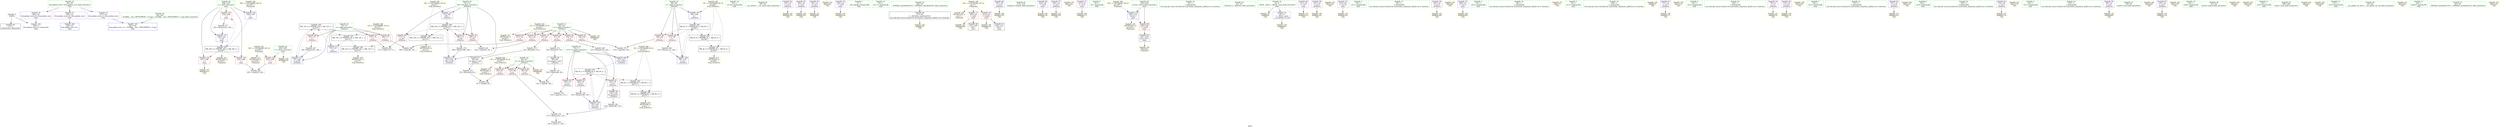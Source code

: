 digraph "SVFG" {
	label="SVFG";

	Node0x55891f157420 [shape=record,color=grey,label="{NodeID: 0\nNullPtr}"];
	Node0x55891f157420 -> Node0x55891f16e0e0[style=solid];
	Node0x55891f157420 -> Node0x55891f16ec30[style=solid];
	Node0x55891f1775a0 [shape=record,color=grey,label="{NodeID: 180\n225 = cmp(223, 224, )\n}"];
	Node0x55891f16e480 [shape=record,color=red,label="{NodeID: 97\n170\<--74\n\<--j\n_Z5Solvev\n}"];
	Node0x55891f16e480 -> Node0x55891f177d20[style=solid];
	Node0x55891f16c520 [shape=record,color=green,label="{NodeID: 14\n30\<--1\n.str.10\<--dummyObj\nGlob }"];
	Node0x55891f172970 [shape=record,color=black,label="{NodeID: 194\nMR_6V_4 = PHI(MR_6V_5, MR_6V_3, )\npts\{69 \}\n}"];
	Node0x55891f172970 -> Node0x55891f1714e0[style=dashed];
	Node0x55891f172970 -> Node0x55891f1715b0[style=dashed];
	Node0x55891f172970 -> Node0x55891f16ee00[style=dashed];
	Node0x55891f172970 -> Node0x55891f17dd30[style=dashed];
	Node0x55891f16f070 [shape=record,color=blue,label="{NodeID: 111\n72\<--106\ni30\<--\n_Z5Solvev\n}"];
	Node0x55891f16f070 -> Node0x55891f180650[style=dashed];
	Node0x55891f16d190 [shape=record,color=green,label="{NodeID: 28\n49\<--50\n__cxa_atexit\<--__cxa_atexit_field_insensitive\n}"];
	Node0x55891f1827a0 [shape=record,color=yellow,style=double,label="{NodeID: 208\n12V_1 = ENCHI(MR_12V_0)\npts\{75 \}\nFun[_Z5Solvev]}"];
	Node0x55891f1827a0 -> Node0x55891f17d830[style=dashed];
	Node0x55891f1827a0 -> Node0x55891f180b50[style=dashed];
	Node0x55891f1743a0 [shape=record,color=yellow,style=double,label="{NodeID: 125\nAPARM(153)\nCS[]}"];
	Node0x55891f16de10 [shape=record,color=green,label="{NodeID: 42\n206\<--207\ni\<--i_field_insensitive\nmain\n}"];
	Node0x55891f16de10 -> Node0x55891f16e7c0[style=solid];
	Node0x55891f16de10 -> Node0x55891f16e890[style=solid];
	Node0x55891f16de10 -> Node0x55891f16e960[style=solid];
	Node0x55891f16de10 -> Node0x55891f173c50[style=solid];
	Node0x55891f16de10 -> Node0x55891f173d20[style=solid];
	Node0x55891f174f00 [shape=record,color=yellow,style=double,label="{NodeID: 139\nAPARM(185)\nCS[]}"];
	Node0x55891f16fa50 [shape=record,color=purple,label="{NodeID: 56\n94\<--12\n\<--.str.2\n_Z5Solvev\n}"];
	Node0x55891f16fa50 -> Node0x55891f174060[style=solid];
	Node0x55891f175920 [shape=record,color=yellow,style=double,label="{NodeID: 153\nARet(145)\nCS[]}"];
	Node0x55891f1705b0 [shape=record,color=purple,label="{NodeID: 70\n216\<--25\n\<--.str.8\nmain\n}"];
	Node0x55891f1705b0 -> Node0x55891f175240[style=solid];
	Node0x55891f176220 [shape=record,color=grey,label="{NodeID: 167\n182 = Binary(181, 106, )\n}"];
	Node0x55891f176220 -> Node0x55891f16f210[style=solid];
	Node0x55891f1711a0 [shape=record,color=red,label="{NodeID: 84\n167\<--64\n\<--n\n_Z5Solvev\n}"];
	Node0x55891f1711a0 -> Node0x55891f177ea0[style=solid];
	Node0x55891f157db0 [shape=record,color=green,label="{NodeID: 1\n7\<--1\n__dso_handle\<--dummyObj\nGlob }"];
	Node0x55891f177720 [shape=record,color=grey,label="{NodeID: 181\n101 = cmp(96, 100, )\n}"];
	Node0x55891f16e550 [shape=record,color=red,label="{NodeID: 98\n181\<--74\n\<--j\n_Z5Solvev\n}"];
	Node0x55891f16e550 -> Node0x55891f176220[style=solid];
	Node0x55891f16c5b0 [shape=record,color=green,label="{NodeID: 15\n32\<--1\n.str.11\<--dummyObj\nGlob }"];
	Node0x55891f172a60 [shape=record,color=black,label="{NodeID: 195\nMR_20V_3 = PHI(MR_20V_4, MR_20V_2, )\npts\{207 \}\n}"];
	Node0x55891f172a60 -> Node0x55891f16e7c0[style=dashed];
	Node0x55891f172a60 -> Node0x55891f16e890[style=dashed];
	Node0x55891f172a60 -> Node0x55891f16e960[style=dashed];
	Node0x55891f172a60 -> Node0x55891f173d20[style=dashed];
	Node0x55891f172a60 -> Node0x55891f183560[style=dashed];
	Node0x55891f16f140 [shape=record,color=blue,label="{NodeID: 112\n74\<--131\nj\<--\n_Z5Solvev\n}"];
	Node0x55891f16f140 -> Node0x55891f181050[style=dashed];
	Node0x55891f16d290 [shape=record,color=green,label="{NodeID: 29\n48\<--54\n_ZNSt8ios_base4InitD1Ev\<--_ZNSt8ios_base4InitD1Ev_field_insensitive\n}"];
	Node0x55891f16d290 -> Node0x55891f16e1e0[style=solid];
	Node0x55891f182880 [shape=record,color=yellow,style=double,label="{NodeID: 209\nRETMU(14V_1)\npts\{1 \}\nFun[main]}"];
	Node0x55891f174470 [shape=record,color=yellow,style=double,label="{NodeID: 126\nAPARM(155)\nCS[]}"];
	Node0x55891f16dee0 [shape=record,color=green,label="{NodeID: 43\n213\<--214\nfreopen\<--freopen_field_insensitive\n}"];
	Node0x55891f174fd0 [shape=record,color=yellow,style=double,label="{NodeID: 140\nAPARM(210)\nCS[]}"];
	Node0x55891f16fb20 [shape=record,color=purple,label="{NodeID: 57\n103\<--14\n\<--.str.3\n_Z5Solvev\n}"];
	Node0x55891f16fb20 -> Node0x55891f174130[style=solid];
	Node0x55891f1759b0 [shape=record,color=yellow,style=double,label="{NodeID: 154\nARet(154)\nCS[]}"];
	Node0x55891f170680 [shape=record,color=purple,label="{NodeID: 71\n217\<--27\n\<--.str.9\nmain\n}"];
	Node0x55891f170680 -> Node0x55891f175310[style=solid];
	Node0x55891f1763a0 [shape=record,color=grey,label="{NodeID: 168\n116 = Binary(115, 106, )\n}"];
	Node0x55891f1763a0 -> Node0x55891f16ee00[style=solid];
	Node0x55891f171270 [shape=record,color=red,label="{NodeID: 85\n80\<--66\n\<--m\n_Z5Solvev\n}"];
	Node0x55891f171270 -> Node0x55891f177ba0[style=solid];
	Node0x55891f157cc0 [shape=record,color=green,label="{NodeID: 2\n8\<--1\n.str\<--dummyObj\nGlob }"];
	Node0x55891f1778a0 [shape=record,color=grey,label="{NodeID: 182\n138 = cmp(137, 139, )\n}"];
	Node0x55891f16e620 [shape=record,color=red,label="{NodeID: 99\n236\<--202\n\<--retval\nmain\n}"];
	Node0x55891f16e620 -> Node0x55891f16f710[style=solid];
	Node0x55891f16c640 [shape=record,color=green,label="{NodeID: 16\n35\<--1\n\<--dummyObj\nCan only get source location for instruction, argument, global var or function.}"];
	Node0x55891f180650 [shape=record,color=black,label="{NodeID: 196\nMR_10V_4 = PHI(MR_10V_5, MR_10V_3, )\npts\{73 \}\n}"];
	Node0x55891f180650 -> Node0x55891f1718f0[style=dashed];
	Node0x55891f180650 -> Node0x55891f1719c0[style=dashed];
	Node0x55891f180650 -> Node0x55891f171a90[style=dashed];
	Node0x55891f180650 -> Node0x55891f16f2e0[style=dashed];
	Node0x55891f180650 -> Node0x55891f17d330[style=dashed];
	Node0x55891f16f210 [shape=record,color=blue,label="{NodeID: 113\n74\<--182\nj\<--inc44\n_Z5Solvev\n}"];
	Node0x55891f16f210 -> Node0x55891f181050[style=dashed];
	Node0x55891f16d390 [shape=record,color=green,label="{NodeID: 30\n61\<--62\n_Z5Solvev\<--_Z5Solvev_field_insensitive\n}"];
	Node0x55891f1833a0 [shape=record,color=yellow,style=double,label="{NodeID: 210\nRETMU(16V_2)\npts\{203 \}\nFun[main]}"];
	Node0x55891f174540 [shape=record,color=yellow,style=double,label="{NodeID: 127\nAPARM(4)\nCS[]}"];
	Node0x55891f16dfe0 [shape=record,color=green,label="{NodeID: 44\n36\<--242\n_GLOBAL__sub_I_WYOCMWYH_1_0.cpp\<--_GLOBAL__sub_I_WYOCMWYH_1_0.cpp_field_insensitive\n}"];
	Node0x55891f16dfe0 -> Node0x55891f16eb30[style=solid];
	Node0x55891f1750a0 [shape=record,color=yellow,style=double,label="{NodeID: 141\nAPARM(211)\nCS[]}"];
	Node0x55891f16fbf0 [shape=record,color=purple,label="{NodeID: 58\n122\<--14\n\<--.str.3\n_Z5Solvev\n}"];
	Node0x55891f16fbf0 -> Node0x55891f174c90[style=solid];
	Node0x55891f175a40 [shape=record,color=yellow,style=double,label="{NodeID: 155\nARet(156)\nCS[]}"];
	Node0x55891f170750 [shape=record,color=purple,label="{NodeID: 72\n219\<--30\n\<--.str.10\nmain\n}"];
	Node0x55891f170750 -> Node0x55891f173df0[style=solid];
	Node0x55891f176520 [shape=record,color=grey,label="{NodeID: 169\n125 = Binary(124, 126, )\n}"];
	Node0x55891f176520 -> Node0x55891f16eed0[style=solid];
	Node0x55891f171340 [shape=record,color=red,label="{NodeID: 86\n96\<--66\n\<--m\n_Z5Solvev\n}"];
	Node0x55891f171340 -> Node0x55891f177720[style=solid];
	Node0x55891f157f30 [shape=record,color=green,label="{NodeID: 3\n10\<--1\n.str.1\<--dummyObj\nGlob }"];
	Node0x55891f177a20 [shape=record,color=grey,label="{NodeID: 183\n162 = cmp(160, 161, )\n}"];
	Node0x55891f16e6f0 [shape=record,color=red,label="{NodeID: 100\n224\<--204\n\<--t\nmain\n}"];
	Node0x55891f16e6f0 -> Node0x55891f1775a0[style=solid];
	Node0x55891f16c6d0 [shape=record,color=green,label="{NodeID: 17\n83\<--1\n\<--dummyObj\nCan only get source location for instruction, argument, global var or function.}"];
	Node0x55891f180b50 [shape=record,color=black,label="{NodeID: 197\nMR_12V_3 = PHI(MR_12V_5, MR_12V_1, )\npts\{75 \}\n}"];
	Node0x55891f180b50 -> Node0x55891f16f140[style=dashed];
	Node0x55891f180b50 -> Node0x55891f17d830[style=dashed];
	Node0x55891f16f2e0 [shape=record,color=blue,label="{NodeID: 114\n72\<--189\ni30\<--inc48\n_Z5Solvev\n}"];
	Node0x55891f16f2e0 -> Node0x55891f180650[style=dashed];
	Node0x55891f16d490 [shape=record,color=green,label="{NodeID: 31\n64\<--65\nn\<--n_field_insensitive\n_Z5Solvev\n}"];
	Node0x55891f16d490 -> Node0x55891f170d90[style=solid];
	Node0x55891f16d490 -> Node0x55891f170e60[style=solid];
	Node0x55891f16d490 -> Node0x55891f170f30[style=solid];
	Node0x55891f16d490 -> Node0x55891f171000[style=solid];
	Node0x55891f16d490 -> Node0x55891f1710d0[style=solid];
	Node0x55891f16d490 -> Node0x55891f1711a0[style=solid];
	Node0x55891f16d490 -> Node0x55891f174950[style=solid];
	Node0x55891f183480 [shape=record,color=yellow,style=double,label="{NodeID: 211\nRETMU(18V_1)\npts\{205 \}\nFun[main]}"];
	Node0x55891f174610 [shape=record,color=yellow,style=double,label="{NodeID: 128\nAPARM(47)\nCS[]}"];
	Node0x55891f16e0e0 [shape=record,color=black,label="{NodeID: 45\n2\<--3\ndummyVal\<--dummyVal\n}"];
	Node0x55891f175170 [shape=record,color=yellow,style=double,label="{NodeID: 142\nAPARM(209)\nCS[]}"];
	Node0x55891f16fcc0 [shape=record,color=purple,label="{NodeID: 59\n144\<--14\n\<--.str.3\n_Z5Solvev\n}"];
	Node0x55891f16fcc0 -> Node0x55891f1742d0[style=solid];
	Node0x55891f175ad0 [shape=record,color=yellow,style=double,label="{NodeID: 156\nARet(46)\nCS[]}"];
	Node0x55891f170820 [shape=record,color=purple,label="{NodeID: 73\n228\<--32\n\<--.str.11\nmain\n}"];
	Node0x55891f170820 -> Node0x55891f1754b0[style=solid];
	Node0x55891f1766a0 [shape=record,color=grey,label="{NodeID: 170\n189 = Binary(188, 106, )\n}"];
	Node0x55891f1766a0 -> Node0x55891f16f2e0[style=solid];
	Node0x55891f171410 [shape=record,color=red,label="{NodeID: 87\n133\<--66\n\<--m\n_Z5Solvev\n}"];
	Node0x55891f171410 -> Node0x55891f176ca0[style=solid];
	Node0x55891f158500 [shape=record,color=green,label="{NodeID: 4\n12\<--1\n.str.2\<--dummyObj\nGlob }"];
	Node0x55891f177ba0 [shape=record,color=grey,label="{NodeID: 184\n87 = cmp(80, 85, )\n}"];
	Node0x55891f16e7c0 [shape=record,color=red,label="{NodeID: 101\n223\<--206\n\<--i\nmain\n}"];
	Node0x55891f16e7c0 -> Node0x55891f1775a0[style=solid];
	Node0x55891f16c790 [shape=record,color=green,label="{NodeID: 18\n86\<--1\n\<--dummyObj\nCan only get source location for instruction, argument, global var or function.}"];
	Node0x55891f181050 [shape=record,color=black,label="{NodeID: 198\nMR_12V_5 = PHI(MR_12V_6, MR_12V_4, )\npts\{75 \}\n}"];
	Node0x55891f181050 -> Node0x55891f16e3b0[style=dashed];
	Node0x55891f181050 -> Node0x55891f16e480[style=dashed];
	Node0x55891f181050 -> Node0x55891f16e550[style=dashed];
	Node0x55891f181050 -> Node0x55891f16f210[style=dashed];
	Node0x55891f181050 -> Node0x55891f180b50[style=dashed];
	Node0x55891f173b80 [shape=record,color=blue,label="{NodeID: 115\n202\<--131\nretval\<--\nmain\n}"];
	Node0x55891f173b80 -> Node0x55891f16e620[style=dashed];
	Node0x55891f173b80 -> Node0x55891f1833a0[style=dashed];
	Node0x55891f16d560 [shape=record,color=green,label="{NodeID: 32\n66\<--67\nm\<--m_field_insensitive\n_Z5Solvev\n}"];
	Node0x55891f16d560 -> Node0x55891f171270[style=solid];
	Node0x55891f16d560 -> Node0x55891f171340[style=solid];
	Node0x55891f16d560 -> Node0x55891f171410[style=solid];
	Node0x55891f16d560 -> Node0x55891f174a20[style=solid];
	Node0x55891f183560 [shape=record,color=yellow,style=double,label="{NodeID: 212\nRETMU(20V_3)\npts\{207 \}\nFun[main]}"];
	Node0x55891f1746e0 [shape=record,color=yellow,style=double,label="{NodeID: 129\nAPARM(45)\nCS[]}"];
	Node0x55891f16e1e0 [shape=record,color=black,label="{NodeID: 46\n47\<--48\n\<--_ZNSt8ios_base4InitD1Ev\nCan only get source location for instruction, argument, global var or function.}"];
	Node0x55891f16e1e0 -> Node0x55891f174610[style=solid];
	Node0x55891f175240 [shape=record,color=yellow,style=double,label="{NodeID: 143\nAPARM(216)\nCS[]}"];
	Node0x55891f16fd90 [shape=record,color=purple,label="{NodeID: 60\n153\<--14\n\<--.str.3\n_Z5Solvev\n}"];
	Node0x55891f16fd90 -> Node0x55891f1743a0[style=solid];
	Node0x55891f175b60 [shape=record,color=yellow,style=double,label="{NodeID: 157\nARet(77)\nCS[]}"];
	Node0x55891f1708f0 [shape=record,color=purple,label="{NodeID: 74\n246\<--34\nllvm.global_ctors_0\<--llvm.global_ctors\nGlob }"];
	Node0x55891f1708f0 -> Node0x55891f16ea30[style=solid];
	Node0x55891f176820 [shape=record,color=grey,label="{NodeID: 171\n100 = Binary(86, 99, )\n}"];
	Node0x55891f176820 -> Node0x55891f177720[style=solid];
	Node0x55891f1714e0 [shape=record,color=red,label="{NodeID: 88\n108\<--68\n\<--i\n_Z5Solvev\n}"];
	Node0x55891f1714e0 -> Node0x55891f177420[style=solid];
	Node0x55891f158590 [shape=record,color=green,label="{NodeID: 5\n14\<--1\n.str.3\<--dummyObj\nGlob }"];
	Node0x55891f177d20 [shape=record,color=grey,label="{NodeID: 185\n172 = cmp(170, 171, )\n}"];
	Node0x55891f16e890 [shape=record,color=red,label="{NodeID: 102\n227\<--206\n\<--i\nmain\n}"];
	Node0x55891f16e890 -> Node0x55891f175580[style=solid];
	Node0x55891f16c890 [shape=record,color=green,label="{NodeID: 19\n106\<--1\n\<--dummyObj\nCan only get source location for instruction, argument, global var or function.}"];
	Node0x55891f181550 [shape=record,color=yellow,style=double,label="{NodeID: 199\n14V_1 = ENCHI(MR_14V_0)\npts\{1 \}\nFun[main]}"];
	Node0x55891f181550 -> Node0x55891f170bf0[style=dashed];
	Node0x55891f181550 -> Node0x55891f170cc0[style=dashed];
	Node0x55891f181550 -> Node0x55891f182880[style=dashed];
	Node0x55891f173c50 [shape=record,color=blue,label="{NodeID: 116\n206\<--106\ni\<--\nmain\n}"];
	Node0x55891f173c50 -> Node0x55891f172a60[style=dashed];
	Node0x55891f16d630 [shape=record,color=green,label="{NodeID: 33\n68\<--69\ni\<--i_field_insensitive\n_Z5Solvev\n}"];
	Node0x55891f16d630 -> Node0x55891f1714e0[style=solid];
	Node0x55891f16d630 -> Node0x55891f1715b0[style=solid];
	Node0x55891f16d630 -> Node0x55891f16ed30[style=solid];
	Node0x55891f16d630 -> Node0x55891f16ee00[style=solid];
	Node0x55891f183640 [shape=record,color=yellow,style=double,label="{NodeID: 213\nRETMU(2V_1)\npts\{65 \}\nFun[_Z5Solvev]}"];
	Node0x55891f1747b0 [shape=record,color=yellow,style=double,label="{NodeID: 130\nAPARM(7)\nCS[]}"];
	Node0x55891f16e2e0 [shape=record,color=black,label="{NodeID: 47\n84\<--82\nsh_prom\<--sub\n_Z5Solvev\n}"];
	Node0x55891f16e2e0 -> Node0x55891f176b20[style=solid];
	Node0x55891f175310 [shape=record,color=yellow,style=double,label="{NodeID: 144\nAPARM(217)\nCS[]}"];
	Node0x55891f16fe60 [shape=record,color=purple,label="{NodeID: 61\n177\<--14\n\<--.str.3\n_Z5Solvev\n}"];
	Node0x55891f16fe60 -> Node0x55891f174e30[style=solid];
	Node0x55891f175bf0 [shape=record,color=yellow,style=double,label="{NodeID: 158\nARet(113)\nCS[]}"];
	Node0x55891f1709f0 [shape=record,color=purple,label="{NodeID: 75\n247\<--34\nllvm.global_ctors_1\<--llvm.global_ctors\nGlob }"];
	Node0x55891f1709f0 -> Node0x55891f16eb30[style=solid];
	Node0x55891f1769a0 [shape=record,color=grey,label="{NodeID: 172\n98 = Binary(97, 83, )\n}"];
	Node0x55891f1769a0 -> Node0x55891f16f3d0[style=solid];
	Node0x55891f1715b0 [shape=record,color=red,label="{NodeID: 89\n115\<--68\n\<--i\n_Z5Solvev\n}"];
	Node0x55891f1715b0 -> Node0x55891f1763a0[style=solid];
	Node0x55891f158380 [shape=record,color=green,label="{NodeID: 6\n16\<--1\n.str.4\<--dummyObj\nGlob }"];
	Node0x55891f177ea0 [shape=record,color=grey,label="{NodeID: 186\n168 = cmp(166, 167, )\n}"];
	Node0x55891f16e960 [shape=record,color=red,label="{NodeID: 103\n232\<--206\n\<--i\nmain\n}"];
	Node0x55891f16e960 -> Node0x55891f177120[style=solid];
	Node0x55891f16c990 [shape=record,color=green,label="{NodeID: 20\n126\<--1\n\<--dummyObj\nCan only get source location for instruction, argument, global var or function.}"];
	Node0x55891f182070 [shape=record,color=yellow,style=double,label="{NodeID: 200\n16V_1 = ENCHI(MR_16V_0)\npts\{203 \}\nFun[main]}"];
	Node0x55891f182070 -> Node0x55891f173b80[style=dashed];
	Node0x55891f173d20 [shape=record,color=blue,label="{NodeID: 117\n206\<--233\ni\<--inc\nmain\n}"];
	Node0x55891f173d20 -> Node0x55891f172a60[style=dashed];
	Node0x55891f16d700 [shape=record,color=green,label="{NodeID: 34\n70\<--71\ni13\<--i13_field_insensitive\n_Z5Solvev\n}"];
	Node0x55891f16d700 -> Node0x55891f171680[style=solid];
	Node0x55891f16d700 -> Node0x55891f171750[style=solid];
	Node0x55891f16d700 -> Node0x55891f171820[style=solid];
	Node0x55891f16d700 -> Node0x55891f16eed0[style=solid];
	Node0x55891f16d700 -> Node0x55891f16efa0[style=solid];
	Node0x55891f183750 [shape=record,color=yellow,style=double,label="{NodeID: 214\nRETMU(4V_1)\npts\{67 \}\nFun[_Z5Solvev]}"];
	Node0x55891f174880 [shape=record,color=yellow,style=double,label="{NodeID: 131\nAPARM(76)\nCS[]}"];
	Node0x55891f16f3d0 [shape=record,color=black,label="{NodeID: 48\n99\<--98\nsh_prom4\<--sub3\n_Z5Solvev\n}"];
	Node0x55891f16f3d0 -> Node0x55891f176820[style=solid];
	Node0x55891f1753e0 [shape=record,color=yellow,style=double,label="{NodeID: 145\nAPARM(215)\nCS[]}"];
	Node0x55891f16ff30 [shape=record,color=purple,label="{NodeID: 62\n112\<--16\n\<--.str.4\n_Z5Solvev\n}"];
	Node0x55891f16ff30 -> Node0x55891f174af0[style=solid];
	Node0x55891f175c80 [shape=record,color=yellow,style=double,label="{NodeID: 159\nARet(120)\nCS[]}"];
	Node0x55891f170af0 [shape=record,color=purple,label="{NodeID: 76\n248\<--34\nllvm.global_ctors_2\<--llvm.global_ctors\nGlob }"];
	Node0x55891f170af0 -> Node0x55891f16ec30[style=solid];
	Node0x55891f176b20 [shape=record,color=grey,label="{NodeID: 173\n85 = Binary(86, 84, )\n}"];
	Node0x55891f176b20 -> Node0x55891f177ba0[style=solid];
	Node0x55891f171680 [shape=record,color=red,label="{NodeID: 90\n129\<--70\n\<--i13\n_Z5Solvev\n}"];
	Node0x55891f171680 -> Node0x55891f1772a0[style=solid];
	Node0x55891f158410 [shape=record,color=green,label="{NodeID: 7\n18\<--1\n.str.5\<--dummyObj\nGlob }"];
	Node0x55891f17c930 [shape=record,color=black,label="{NodeID: 187\nMR_6V_2 = PHI(MR_6V_1, MR_6V_6, )\npts\{69 \}\n}"];
	Node0x55891f17c930 -> Node0x55891f183830[style=dashed];
	Node0x55891f16ea30 [shape=record,color=blue,label="{NodeID: 104\n246\<--35\nllvm.global_ctors_0\<--\nGlob }"];
	Node0x55891f16ca90 [shape=record,color=green,label="{NodeID: 21\n131\<--1\n\<--dummyObj\nCan only get source location for instruction, argument, global var or function.}"];
	Node0x55891f182150 [shape=record,color=yellow,style=double,label="{NodeID: 201\n18V_1 = ENCHI(MR_18V_0)\npts\{205 \}\nFun[main]}"];
	Node0x55891f182150 -> Node0x55891f16e6f0[style=dashed];
	Node0x55891f182150 -> Node0x55891f183480[style=dashed];
	Node0x55891f173df0 [shape=record,color=yellow,style=double,label="{NodeID: 118\nAPARM(219)\nCS[]}"];
	Node0x55891f16d7d0 [shape=record,color=green,label="{NodeID: 35\n72\<--73\ni30\<--i30_field_insensitive\n_Z5Solvev\n}"];
	Node0x55891f16d7d0 -> Node0x55891f1718f0[style=solid];
	Node0x55891f16d7d0 -> Node0x55891f1719c0[style=solid];
	Node0x55891f16d7d0 -> Node0x55891f171a90[style=solid];
	Node0x55891f16d7d0 -> Node0x55891f16f070[style=solid];
	Node0x55891f16d7d0 -> Node0x55891f16f2e0[style=solid];
	Node0x55891f183830 [shape=record,color=yellow,style=double,label="{NodeID: 215\nRETMU(6V_2)\npts\{69 \}\nFun[_Z5Solvev]}"];
	Node0x55891f174950 [shape=record,color=yellow,style=double,label="{NodeID: 132\nAPARM(64)\nCS[]}"];
	Node0x55891f16f4a0 [shape=record,color=black,label="{NodeID: 49\n135\<--134\nsh_prom18\<--\n_Z5Solvev\n}"];
	Node0x55891f16f4a0 -> Node0x55891f1760a0[style=solid];
	Node0x55891f1754b0 [shape=record,color=yellow,style=double,label="{NodeID: 146\nAPARM(228)\nCS[]}"];
	Node0x55891f170000 [shape=record,color=purple,label="{NodeID: 63\n141\<--16\n\<--.str.4\n_Z5Solvev\n}"];
	Node0x55891f170000 -> Node0x55891f174200[style=solid];
	Node0x55891f175d10 [shape=record,color=yellow,style=double,label="{NodeID: 160\nARet(123)\nCS[]}"];
	Node0x55891f170bf0 [shape=record,color=red,label="{NodeID: 77\n209\<--24\n\<--stdin\nmain\n}"];
	Node0x55891f170bf0 -> Node0x55891f16f570[style=solid];
	Node0x55891f170bf0 -> Node0x55891f175170[style=solid];
	Node0x55891f176ca0 [shape=record,color=grey,label="{NodeID: 174\n137 = Binary(133, 136, )\n}"];
	Node0x55891f176ca0 -> Node0x55891f1778a0[style=solid];
	Node0x55891f171750 [shape=record,color=red,label="{NodeID: 91\n134\<--70\n\<--i13\n_Z5Solvev\n}"];
	Node0x55891f171750 -> Node0x55891f16f4a0[style=solid];
	Node0x55891f1577e0 [shape=record,color=green,label="{NodeID: 8\n20\<--1\n.str.6\<--dummyObj\nGlob }"];
	Node0x55891f17ce30 [shape=record,color=black,label="{NodeID: 188\nMR_8V_2 = PHI(MR_8V_1, MR_8V_3, )\npts\{71 \}\n}"];
	Node0x55891f17ce30 -> Node0x55891f183910[style=dashed];
	Node0x55891f16eb30 [shape=record,color=blue,label="{NodeID: 105\n247\<--36\nllvm.global_ctors_1\<--_GLOBAL__sub_I_WYOCMWYH_1_0.cpp\nGlob }"];
	Node0x55891f16cb90 [shape=record,color=green,label="{NodeID: 22\n139\<--1\n\<--dummyObj\nCan only get source location for instruction, argument, global var or function.}"];
	Node0x55891f182230 [shape=record,color=yellow,style=double,label="{NodeID: 202\n20V_1 = ENCHI(MR_20V_0)\npts\{207 \}\nFun[main]}"];
	Node0x55891f182230 -> Node0x55891f173c50[style=dashed];
	Node0x55891f173ec0 [shape=record,color=yellow,style=double,label="{NodeID: 119\nAPARM(204)\nCS[]}"];
	Node0x55891f16d8a0 [shape=record,color=green,label="{NodeID: 36\n74\<--75\nj\<--j_field_insensitive\n_Z5Solvev\n}"];
	Node0x55891f16d8a0 -> Node0x55891f16e3b0[style=solid];
	Node0x55891f16d8a0 -> Node0x55891f16e480[style=solid];
	Node0x55891f16d8a0 -> Node0x55891f16e550[style=solid];
	Node0x55891f16d8a0 -> Node0x55891f16f140[style=solid];
	Node0x55891f16d8a0 -> Node0x55891f16f210[style=solid];
	Node0x55891f183910 [shape=record,color=yellow,style=double,label="{NodeID: 216\nRETMU(8V_2)\npts\{71 \}\nFun[_Z5Solvev]}"];
	Node0x55891f174a20 [shape=record,color=yellow,style=double,label="{NodeID: 133\nAPARM(66)\nCS[]}"];
	Node0x55891f16f570 [shape=record,color=black,label="{NodeID: 50\n212\<--209\ncall\<--\nmain\n}"];
	Node0x55891f175580 [shape=record,color=yellow,style=double,label="{NodeID: 147\nAPARM(227)\nCS[]}"];
	Node0x55891f1700d0 [shape=record,color=purple,label="{NodeID: 64\n174\<--16\n\<--.str.4\n_Z5Solvev\n}"];
	Node0x55891f1700d0 -> Node0x55891f174d60[style=solid];
	Node0x55891f175da0 [shape=record,color=yellow,style=double,label="{NodeID: 161\nARet(175)\nCS[]}"];
	Node0x55891f170cc0 [shape=record,color=red,label="{NodeID: 78\n215\<--29\n\<--stdout\nmain\n}"];
	Node0x55891f170cc0 -> Node0x55891f16f640[style=solid];
	Node0x55891f170cc0 -> Node0x55891f1753e0[style=solid];
	Node0x55891f176e20 [shape=record,color=grey,label="{NodeID: 175\n82 = Binary(81, 83, )\n}"];
	Node0x55891f176e20 -> Node0x55891f16e2e0[style=solid];
	Node0x55891f171820 [shape=record,color=red,label="{NodeID: 92\n148\<--70\n\<--i13\n_Z5Solvev\n}"];
	Node0x55891f171820 -> Node0x55891f176fa0[style=solid];
	Node0x55891f157870 [shape=record,color=green,label="{NodeID: 9\n22\<--1\n.str.7\<--dummyObj\nGlob }"];
	Node0x55891f17d330 [shape=record,color=black,label="{NodeID: 189\nMR_10V_2 = PHI(MR_10V_1, MR_10V_4, )\npts\{73 \}\n}"];
	Node0x55891f17d330 -> Node0x55891f1839f0[style=dashed];
	Node0x55891f16ec30 [shape=record,color=blue, style = dotted,label="{NodeID: 106\n248\<--3\nllvm.global_ctors_2\<--dummyVal\nGlob }"];
	Node0x55891f16cc90 [shape=record,color=green,label="{NodeID: 23\n150\<--1\n\<--dummyObj\nCan only get source location for instruction, argument, global var or function.}"];
	Node0x55891f182310 [shape=record,color=yellow,style=double,label="{NodeID: 203\n2V_1 = ENCHI(MR_2V_0)\npts\{65 \}\nFun[_Z5Solvev]}"];
	Node0x55891f182310 -> Node0x55891f170d90[style=dashed];
	Node0x55891f182310 -> Node0x55891f170e60[style=dashed];
	Node0x55891f182310 -> Node0x55891f170f30[style=dashed];
	Node0x55891f182310 -> Node0x55891f171000[style=dashed];
	Node0x55891f182310 -> Node0x55891f1710d0[style=dashed];
	Node0x55891f182310 -> Node0x55891f1711a0[style=dashed];
	Node0x55891f182310 -> Node0x55891f183640[style=dashed];
	Node0x55891f173f90 [shape=record,color=yellow,style=double,label="{NodeID: 120\nAPARM(89)\nCS[]}"];
	Node0x55891f16d970 [shape=record,color=green,label="{NodeID: 37\n78\<--79\nscanf\<--scanf_field_insensitive\n}"];
	Node0x55891f1839f0 [shape=record,color=yellow,style=double,label="{NodeID: 217\nRETMU(10V_2)\npts\{73 \}\nFun[_Z5Solvev]}"];
	Node0x55891f174af0 [shape=record,color=yellow,style=double,label="{NodeID: 134\nAPARM(112)\nCS[]}"];
	Node0x55891f16f640 [shape=record,color=black,label="{NodeID: 51\n218\<--215\ncall1\<--\nmain\n}"];
	Node0x55891f175650 [shape=record,color=yellow,style=double,label="{NodeID: 148\nARet(220)\nCS[]}"];
	Node0x55891f1701a0 [shape=record,color=purple,label="{NodeID: 65\n119\<--18\n\<--.str.5\n_Z5Solvev\n}"];
	Node0x55891f1701a0 -> Node0x55891f174bc0[style=solid];
	Node0x55891f175e30 [shape=record,color=yellow,style=double,label="{NodeID: 162\nARet(178)\nCS[]}"];
	Node0x55891f170d90 [shape=record,color=red,label="{NodeID: 79\n81\<--64\n\<--n\n_Z5Solvev\n}"];
	Node0x55891f170d90 -> Node0x55891f176e20[style=solid];
	Node0x55891f176fa0 [shape=record,color=grey,label="{NodeID: 176\n149 = Binary(148, 150, )\n}"];
	Node0x55891f176fa0 -> Node0x55891f16efa0[style=solid];
	Node0x55891f1718f0 [shape=record,color=red,label="{NodeID: 93\n160\<--72\n\<--i30\n_Z5Solvev\n}"];
	Node0x55891f1718f0 -> Node0x55891f177a20[style=solid];
	Node0x55891f158170 [shape=record,color=green,label="{NodeID: 10\n24\<--1\nstdin\<--dummyObj\nGlob }"];
	Node0x55891f17d830 [shape=record,color=black,label="{NodeID: 190\nMR_12V_2 = PHI(MR_12V_1, MR_12V_3, )\npts\{75 \}\n}"];
	Node0x55891f17d830 -> Node0x55891f183ad0[style=dashed];
	Node0x55891f16ed30 [shape=record,color=blue,label="{NodeID: 107\n68\<--106\ni\<--\n_Z5Solvev\n}"];
	Node0x55891f16ed30 -> Node0x55891f172970[style=dashed];
	Node0x55891f16cd90 [shape=record,color=green,label="{NodeID: 24\n4\<--6\n_ZStL8__ioinit\<--_ZStL8__ioinit_field_insensitive\nGlob }"];
	Node0x55891f16cd90 -> Node0x55891f16f7e0[style=solid];
	Node0x55891f16cd90 -> Node0x55891f174540[style=solid];
	Node0x55891f182420 [shape=record,color=yellow,style=double,label="{NodeID: 204\n4V_1 = ENCHI(MR_4V_0)\npts\{67 \}\nFun[_Z5Solvev]}"];
	Node0x55891f182420 -> Node0x55891f171270[style=dashed];
	Node0x55891f182420 -> Node0x55891f171340[style=dashed];
	Node0x55891f182420 -> Node0x55891f171410[style=dashed];
	Node0x55891f182420 -> Node0x55891f183750[style=dashed];
	Node0x55891f174060 [shape=record,color=yellow,style=double,label="{NodeID: 121\nAPARM(94)\nCS[]}"];
	Node0x55891f16da70 [shape=record,color=green,label="{NodeID: 38\n91\<--92\nprintf\<--printf_field_insensitive\n}"];
	Node0x55891f183ad0 [shape=record,color=yellow,style=double,label="{NodeID: 218\nRETMU(12V_2)\npts\{75 \}\nFun[_Z5Solvev]}"];
	Node0x55891f174bc0 [shape=record,color=yellow,style=double,label="{NodeID: 135\nAPARM(119)\nCS[]}"];
	Node0x55891f16f710 [shape=record,color=black,label="{NodeID: 52\n201\<--236\nmain_ret\<--\nmain\n}"];
	Node0x55891f16f710 -> Node0x55891f175fe0[style=solid];
	Node0x55891f1756e0 [shape=record,color=yellow,style=double,label="{NodeID: 149\nARet(90)\nCS[]}"];
	Node0x55891f170270 [shape=record,color=purple,label="{NodeID: 66\n155\<--18\n\<--.str.5\n_Z5Solvev\n}"];
	Node0x55891f170270 -> Node0x55891f174470[style=solid];
	Node0x55891f175ec0 [shape=record,color=yellow,style=double,label="{NodeID: 163\nARet(186)\nCS[]}"];
	Node0x55891f170e60 [shape=record,color=red,label="{NodeID: 80\n97\<--64\n\<--n\n_Z5Solvev\n}"];
	Node0x55891f170e60 -> Node0x55891f1769a0[style=solid];
	Node0x55891f177120 [shape=record,color=grey,label="{NodeID: 177\n233 = Binary(232, 106, )\n}"];
	Node0x55891f177120 -> Node0x55891f173d20[style=solid];
	Node0x55891f1719c0 [shape=record,color=red,label="{NodeID: 94\n171\<--72\n\<--i30\n_Z5Solvev\n}"];
	Node0x55891f1719c0 -> Node0x55891f177d20[style=solid];
	Node0x55891f158200 [shape=record,color=green,label="{NodeID: 11\n25\<--1\n.str.8\<--dummyObj\nGlob }"];
	Node0x55891f17dd30 [shape=record,color=black,label="{NodeID: 191\nMR_6V_6 = PHI(MR_6V_1, MR_6V_4, )\npts\{69 \}\n}"];
	Node0x55891f17dd30 -> Node0x55891f17c930[style=dashed];
	Node0x55891f16ee00 [shape=record,color=blue,label="{NodeID: 108\n68\<--116\ni\<--inc\n_Z5Solvev\n}"];
	Node0x55891f16ee00 -> Node0x55891f172970[style=dashed];
	Node0x55891f16ce90 [shape=record,color=green,label="{NodeID: 25\n34\<--38\nllvm.global_ctors\<--llvm.global_ctors_field_insensitive\nGlob }"];
	Node0x55891f16ce90 -> Node0x55891f1708f0[style=solid];
	Node0x55891f16ce90 -> Node0x55891f1709f0[style=solid];
	Node0x55891f16ce90 -> Node0x55891f170af0[style=solid];
	Node0x55891f182500 [shape=record,color=yellow,style=double,label="{NodeID: 205\n6V_1 = ENCHI(MR_6V_0)\npts\{69 \}\nFun[_Z5Solvev]}"];
	Node0x55891f182500 -> Node0x55891f16ed30[style=dashed];
	Node0x55891f182500 -> Node0x55891f17c930[style=dashed];
	Node0x55891f182500 -> Node0x55891f17dd30[style=dashed];
	Node0x55891f174130 [shape=record,color=yellow,style=double,label="{NodeID: 122\nAPARM(103)\nCS[]}"];
	Node0x55891f16db70 [shape=record,color=green,label="{NodeID: 39\n199\<--200\nmain\<--main_field_insensitive\n}"];
	Node0x55891f174c90 [shape=record,color=yellow,style=double,label="{NodeID: 136\nAPARM(122)\nCS[]}"];
	Node0x55891f16f7e0 [shape=record,color=purple,label="{NodeID: 53\n45\<--4\n\<--_ZStL8__ioinit\n__cxx_global_var_init\n}"];
	Node0x55891f16f7e0 -> Node0x55891f1746e0[style=solid];
	Node0x55891f175770 [shape=record,color=yellow,style=double,label="{NodeID: 150\nARet(95)\nCS[]}"];
	Node0x55891f170340 [shape=record,color=purple,label="{NodeID: 67\n185\<--18\n\<--.str.5\n_Z5Solvev\n}"];
	Node0x55891f170340 -> Node0x55891f174f00[style=solid];
	Node0x55891f175f50 [shape=record,color=yellow,style=double,label="{NodeID: 164\nARet(229)\nCS[]}"];
	Node0x55891f170f30 [shape=record,color=red,label="{NodeID: 81\n109\<--64\n\<--n\n_Z5Solvev\n}"];
	Node0x55891f170f30 -> Node0x55891f177420[style=solid];
	Node0x55891f1772a0 [shape=record,color=grey,label="{NodeID: 178\n130 = cmp(129, 131, )\n}"];
	Node0x55891f171a90 [shape=record,color=red,label="{NodeID: 95\n188\<--72\n\<--i30\n_Z5Solvev\n}"];
	Node0x55891f171a90 -> Node0x55891f1766a0[style=solid];
	Node0x55891f16c400 [shape=record,color=green,label="{NodeID: 12\n27\<--1\n.str.9\<--dummyObj\nGlob }"];
	Node0x55891f171f70 [shape=record,color=black,label="{NodeID: 192\nMR_8V_3 = PHI(MR_8V_5, MR_8V_1, )\npts\{71 \}\n}"];
	Node0x55891f171f70 -> Node0x55891f17ce30[style=dashed];
	Node0x55891f16eed0 [shape=record,color=blue,label="{NodeID: 109\n70\<--125\ni13\<--sub14\n_Z5Solvev\n}"];
	Node0x55891f16eed0 -> Node0x55891f172470[style=dashed];
	Node0x55891f16cf90 [shape=record,color=green,label="{NodeID: 26\n39\<--40\n__cxx_global_var_init\<--__cxx_global_var_init_field_insensitive\n}"];
	Node0x55891f1825e0 [shape=record,color=yellow,style=double,label="{NodeID: 206\n8V_1 = ENCHI(MR_8V_0)\npts\{71 \}\nFun[_Z5Solvev]}"];
	Node0x55891f1825e0 -> Node0x55891f16eed0[style=dashed];
	Node0x55891f1825e0 -> Node0x55891f17ce30[style=dashed];
	Node0x55891f1825e0 -> Node0x55891f171f70[style=dashed];
	Node0x55891f174200 [shape=record,color=yellow,style=double,label="{NodeID: 123\nAPARM(141)\nCS[]}"];
	Node0x55891f16dc70 [shape=record,color=green,label="{NodeID: 40\n202\<--203\nretval\<--retval_field_insensitive\nmain\n}"];
	Node0x55891f16dc70 -> Node0x55891f16e620[style=solid];
	Node0x55891f16dc70 -> Node0x55891f173b80[style=solid];
	Node0x55891f174d60 [shape=record,color=yellow,style=double,label="{NodeID: 137\nAPARM(174)\nCS[]}"];
	Node0x55891f16f8b0 [shape=record,color=purple,label="{NodeID: 54\n76\<--8\n\<--.str\n_Z5Solvev\n}"];
	Node0x55891f16f8b0 -> Node0x55891f174880[style=solid];
	Node0x55891f175800 [shape=record,color=yellow,style=double,label="{NodeID: 151\nARet(104)\nCS[]}"];
	Node0x55891f170410 [shape=record,color=purple,label="{NodeID: 68\n210\<--20\n\<--.str.6\nmain\n}"];
	Node0x55891f170410 -> Node0x55891f174fd0[style=solid];
	Node0x55891f175fe0 [shape=record,color=yellow,style=double,label="{NodeID: 165\nFRet(201)\nFun[main]}"];
	Node0x55891f171000 [shape=record,color=red,label="{NodeID: 82\n124\<--64\n\<--n\n_Z5Solvev\n}"];
	Node0x55891f171000 -> Node0x55891f176520[style=solid];
	Node0x55891f177420 [shape=record,color=grey,label="{NodeID: 179\n110 = cmp(108, 109, )\n}"];
	Node0x55891f16e3b0 [shape=record,color=red,label="{NodeID: 96\n166\<--74\n\<--j\n_Z5Solvev\n}"];
	Node0x55891f16e3b0 -> Node0x55891f177ea0[style=solid];
	Node0x55891f16c490 [shape=record,color=green,label="{NodeID: 13\n29\<--1\nstdout\<--dummyObj\nGlob }"];
	Node0x55891f172470 [shape=record,color=black,label="{NodeID: 193\nMR_8V_5 = PHI(MR_8V_6, MR_8V_4, )\npts\{71 \}\n}"];
	Node0x55891f172470 -> Node0x55891f171680[style=dashed];
	Node0x55891f172470 -> Node0x55891f171750[style=dashed];
	Node0x55891f172470 -> Node0x55891f171820[style=dashed];
	Node0x55891f172470 -> Node0x55891f16efa0[style=dashed];
	Node0x55891f172470 -> Node0x55891f171f70[style=dashed];
	Node0x55891f16efa0 [shape=record,color=blue,label="{NodeID: 110\n70\<--149\ni13\<--dec\n_Z5Solvev\n}"];
	Node0x55891f16efa0 -> Node0x55891f172470[style=dashed];
	Node0x55891f16d090 [shape=record,color=green,label="{NodeID: 27\n43\<--44\n_ZNSt8ios_base4InitC1Ev\<--_ZNSt8ios_base4InitC1Ev_field_insensitive\n}"];
	Node0x55891f1826c0 [shape=record,color=yellow,style=double,label="{NodeID: 207\n10V_1 = ENCHI(MR_10V_0)\npts\{73 \}\nFun[_Z5Solvev]}"];
	Node0x55891f1826c0 -> Node0x55891f16f070[style=dashed];
	Node0x55891f1826c0 -> Node0x55891f17d330[style=dashed];
	Node0x55891f1742d0 [shape=record,color=yellow,style=double,label="{NodeID: 124\nAPARM(144)\nCS[]}"];
	Node0x55891f16dd40 [shape=record,color=green,label="{NodeID: 41\n204\<--205\nt\<--t_field_insensitive\nmain\n}"];
	Node0x55891f16dd40 -> Node0x55891f16e6f0[style=solid];
	Node0x55891f16dd40 -> Node0x55891f173ec0[style=solid];
	Node0x55891f174e30 [shape=record,color=yellow,style=double,label="{NodeID: 138\nAPARM(177)\nCS[]}"];
	Node0x55891f16f980 [shape=record,color=purple,label="{NodeID: 55\n89\<--10\n\<--.str.1\n_Z5Solvev\n}"];
	Node0x55891f16f980 -> Node0x55891f173f90[style=solid];
	Node0x55891f175890 [shape=record,color=yellow,style=double,label="{NodeID: 152\nARet(142)\nCS[]}"];
	Node0x55891f1704e0 [shape=record,color=purple,label="{NodeID: 69\n211\<--22\n\<--.str.7\nmain\n}"];
	Node0x55891f1704e0 -> Node0x55891f1750a0[style=solid];
	Node0x55891f1760a0 [shape=record,color=grey,label="{NodeID: 166\n136 = Binary(86, 135, )\n}"];
	Node0x55891f1760a0 -> Node0x55891f176ca0[style=solid];
	Node0x55891f1710d0 [shape=record,color=red,label="{NodeID: 83\n161\<--64\n\<--n\n_Z5Solvev\n}"];
	Node0x55891f1710d0 -> Node0x55891f177a20[style=solid];
}
